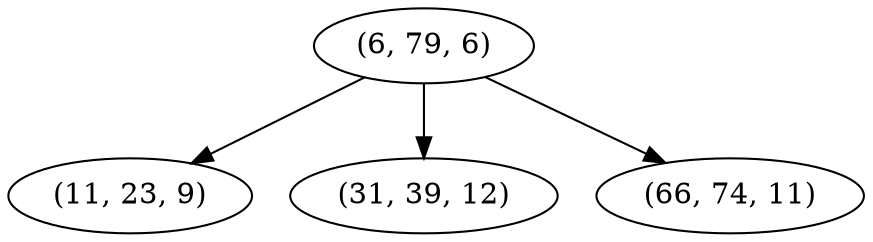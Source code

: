 digraph tree {
    "(6, 79, 6)";
    "(11, 23, 9)";
    "(31, 39, 12)";
    "(66, 74, 11)";
    "(6, 79, 6)" -> "(11, 23, 9)";
    "(6, 79, 6)" -> "(31, 39, 12)";
    "(6, 79, 6)" -> "(66, 74, 11)";
}

